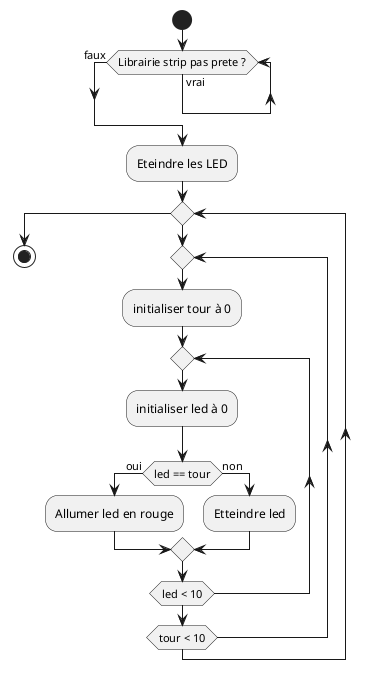 @startuml
start
while (Librairie strip pas prete ?) is (vrai)
endwhile (faux)
:Eteindre les LED;
while()
repeat
:initialiser tour à 0;
repeat
:initialiser led à 0;
if (led == tour) then (oui)
:Allumer led en rouge;
else (non)
:Etteindre led;
endif
repeat while(led < 10)
repeat while(tour < 10)
endwhile

stop
@enduml